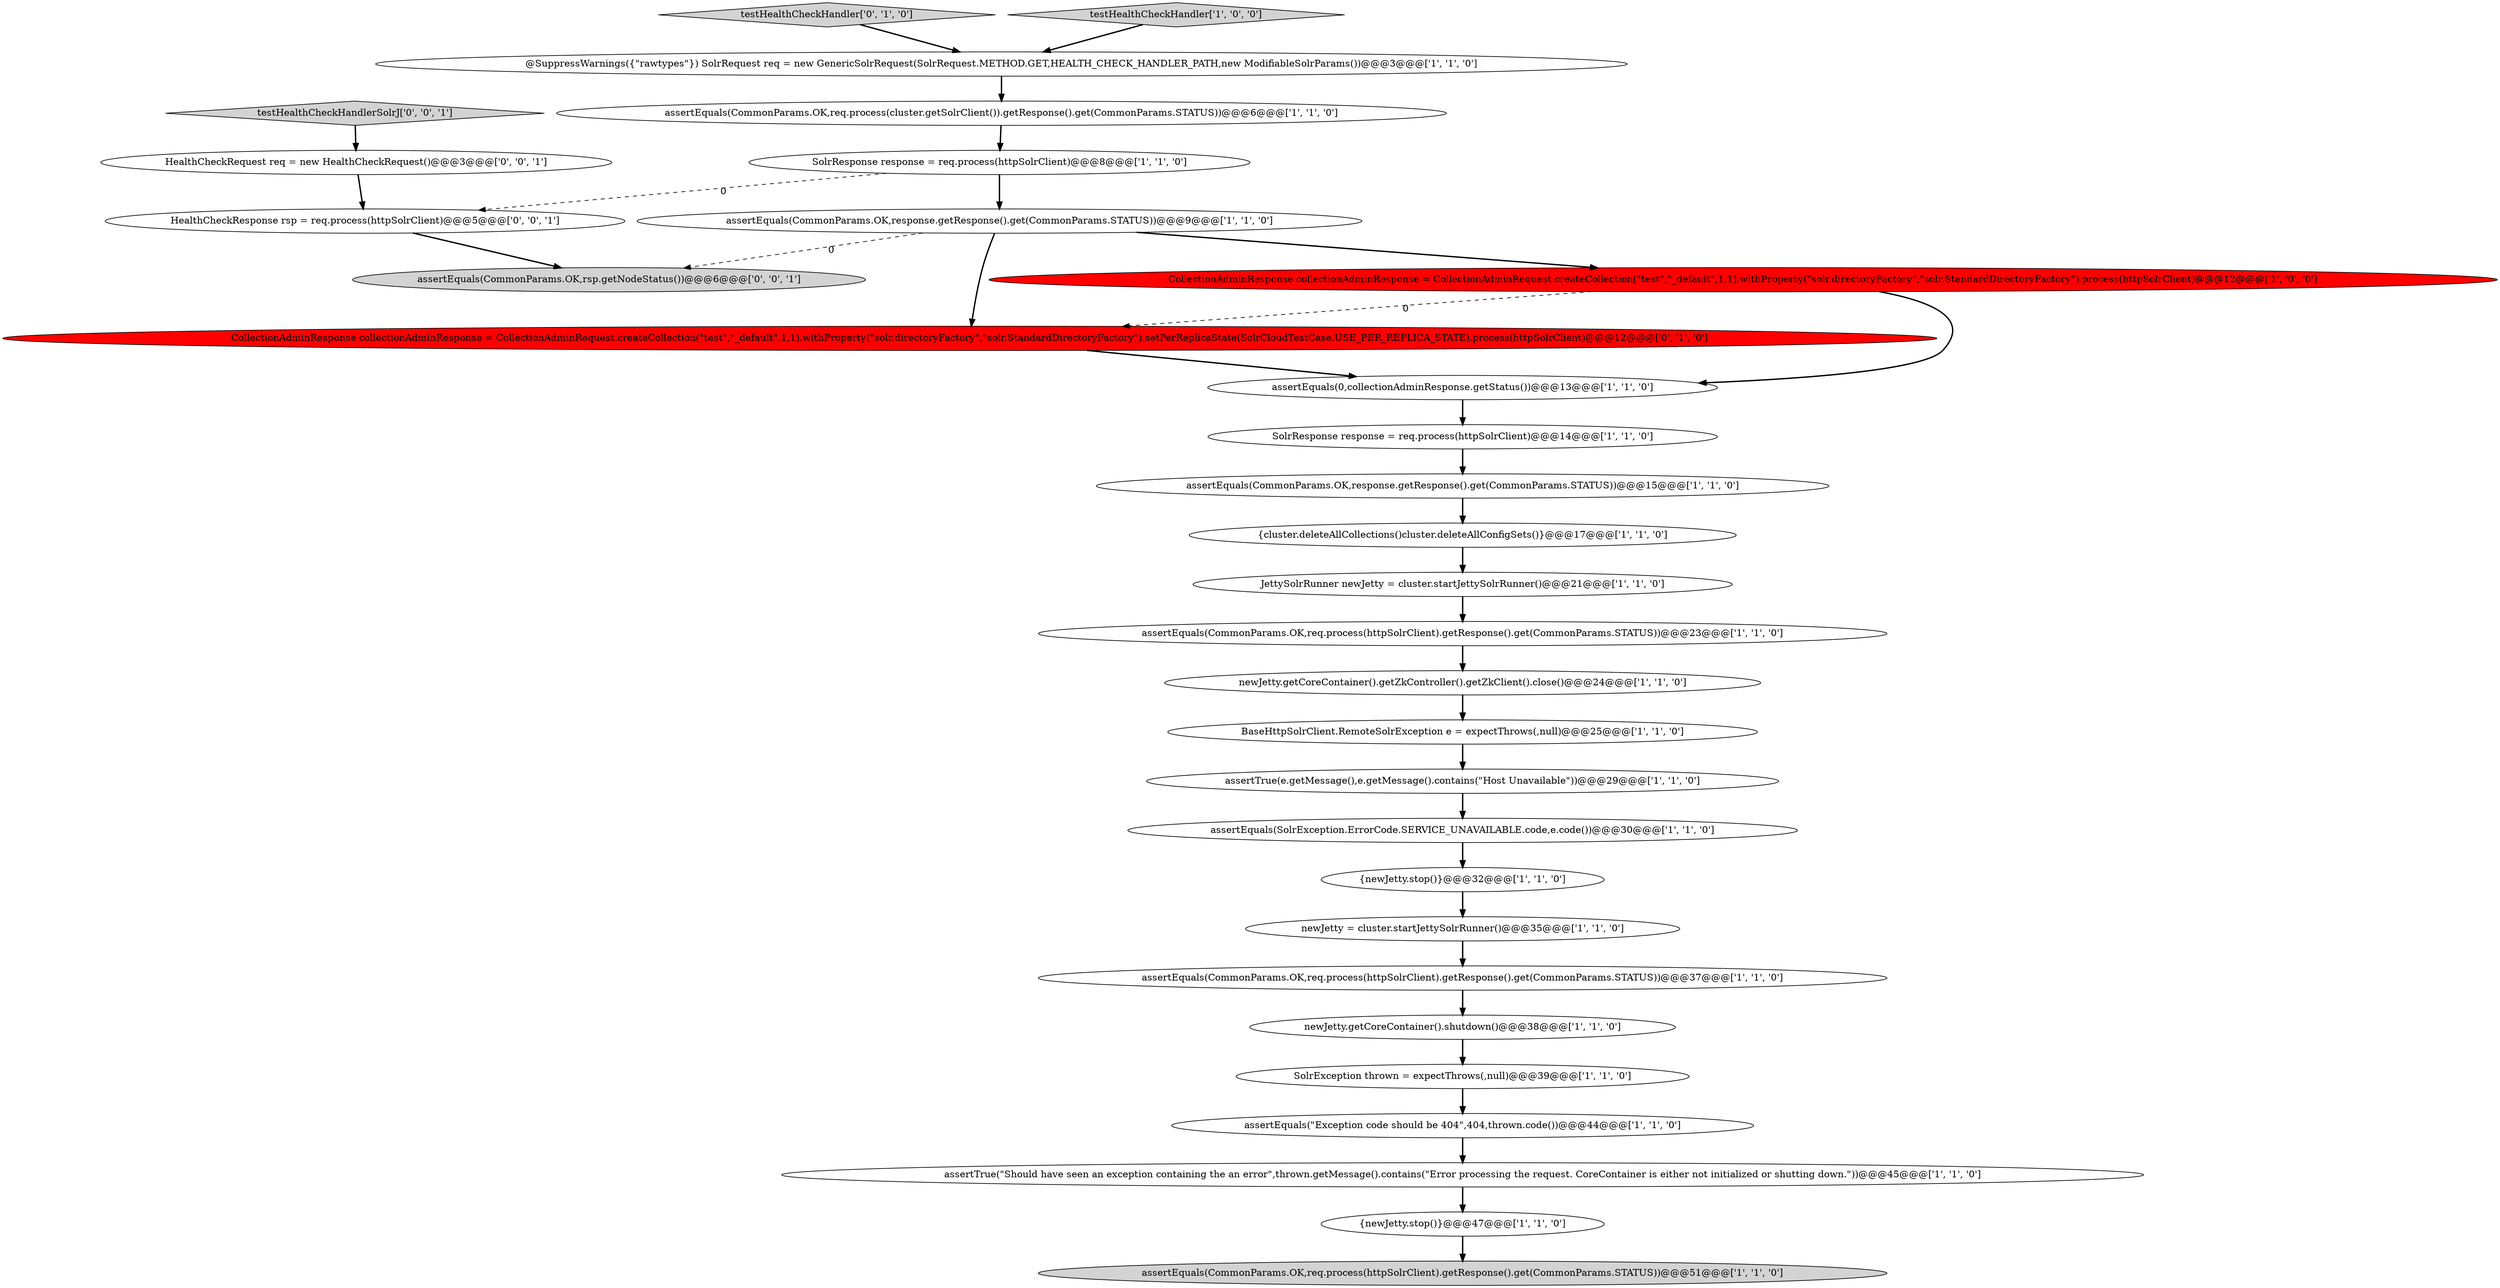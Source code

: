 digraph {
25 [style = filled, label = "CollectionAdminResponse collectionAdminResponse = CollectionAdminRequest.createCollection(\"test\",\"_default\",1,1).withProperty(\"solr.directoryFactory\",\"solr.StandardDirectoryFactory\").setPerReplicaState(SolrCloudTestCase.USE_PER_REPLICA_STATE).process(httpSolrClient)@@@12@@@['0', '1', '0']", fillcolor = red, shape = ellipse image = "AAA1AAABBB2BBB"];
30 [style = filled, label = "assertEquals(CommonParams.OK,rsp.getNodeStatus())@@@6@@@['0', '0', '1']", fillcolor = lightgray, shape = ellipse image = "AAA0AAABBB3BBB"];
16 [style = filled, label = "assertEquals(SolrException.ErrorCode.SERVICE_UNAVAILABLE.code,e.code())@@@30@@@['1', '1', '0']", fillcolor = white, shape = ellipse image = "AAA0AAABBB1BBB"];
28 [style = filled, label = "testHealthCheckHandlerSolrJ['0', '0', '1']", fillcolor = lightgray, shape = diamond image = "AAA0AAABBB3BBB"];
29 [style = filled, label = "HealthCheckRequest req = new HealthCheckRequest()@@@3@@@['0', '0', '1']", fillcolor = white, shape = ellipse image = "AAA0AAABBB3BBB"];
10 [style = filled, label = "assertTrue(e.getMessage(),e.getMessage().contains(\"Host Unavailable\"))@@@29@@@['1', '1', '0']", fillcolor = white, shape = ellipse image = "AAA0AAABBB1BBB"];
24 [style = filled, label = "assertEquals(CommonParams.OK,req.process(httpSolrClient).getResponse().get(CommonParams.STATUS))@@@23@@@['1', '1', '0']", fillcolor = white, shape = ellipse image = "AAA0AAABBB1BBB"];
7 [style = filled, label = "SolrException thrown = expectThrows(,null)@@@39@@@['1', '1', '0']", fillcolor = white, shape = ellipse image = "AAA0AAABBB1BBB"];
21 [style = filled, label = "assertEquals(CommonParams.OK,req.process(httpSolrClient).getResponse().get(CommonParams.STATUS))@@@37@@@['1', '1', '0']", fillcolor = white, shape = ellipse image = "AAA0AAABBB1BBB"];
15 [style = filled, label = "newJetty = cluster.startJettySolrRunner()@@@35@@@['1', '1', '0']", fillcolor = white, shape = ellipse image = "AAA0AAABBB1BBB"];
9 [style = filled, label = "JettySolrRunner newJetty = cluster.startJettySolrRunner()@@@21@@@['1', '1', '0']", fillcolor = white, shape = ellipse image = "AAA0AAABBB1BBB"];
3 [style = filled, label = "assertEquals(\"Exception code should be 404\",404,thrown.code())@@@44@@@['1', '1', '0']", fillcolor = white, shape = ellipse image = "AAA0AAABBB1BBB"];
23 [style = filled, label = "{newJetty.stop()}@@@47@@@['1', '1', '0']", fillcolor = white, shape = ellipse image = "AAA0AAABBB1BBB"];
4 [style = filled, label = "assertEquals(CommonParams.OK,req.process(cluster.getSolrClient()).getResponse().get(CommonParams.STATUS))@@@6@@@['1', '1', '0']", fillcolor = white, shape = ellipse image = "AAA0AAABBB1BBB"];
18 [style = filled, label = "CollectionAdminResponse collectionAdminResponse = CollectionAdminRequest.createCollection(\"test\",\"_default\",1,1).withProperty(\"solr.directoryFactory\",\"solr.StandardDirectoryFactory\").process(httpSolrClient)@@@12@@@['1', '0', '0']", fillcolor = red, shape = ellipse image = "AAA1AAABBB1BBB"];
26 [style = filled, label = "testHealthCheckHandler['0', '1', '0']", fillcolor = lightgray, shape = diamond image = "AAA0AAABBB2BBB"];
19 [style = filled, label = "newJetty.getCoreContainer().getZkController().getZkClient().close()@@@24@@@['1', '1', '0']", fillcolor = white, shape = ellipse image = "AAA0AAABBB1BBB"];
12 [style = filled, label = "SolrResponse response = req.process(httpSolrClient)@@@14@@@['1', '1', '0']", fillcolor = white, shape = ellipse image = "AAA0AAABBB1BBB"];
2 [style = filled, label = "SolrResponse response = req.process(httpSolrClient)@@@8@@@['1', '1', '0']", fillcolor = white, shape = ellipse image = "AAA0AAABBB1BBB"];
20 [style = filled, label = "{newJetty.stop()}@@@32@@@['1', '1', '0']", fillcolor = white, shape = ellipse image = "AAA0AAABBB1BBB"];
8 [style = filled, label = "assertTrue(\"Should have seen an exception containing the an error\",thrown.getMessage().contains(\"Error processing the request. CoreContainer is either not initialized or shutting down.\"))@@@45@@@['1', '1', '0']", fillcolor = white, shape = ellipse image = "AAA0AAABBB1BBB"];
5 [style = filled, label = "@SuppressWarnings({\"rawtypes\"}) SolrRequest req = new GenericSolrRequest(SolrRequest.METHOD.GET,HEALTH_CHECK_HANDLER_PATH,new ModifiableSolrParams())@@@3@@@['1', '1', '0']", fillcolor = white, shape = ellipse image = "AAA0AAABBB1BBB"];
17 [style = filled, label = "BaseHttpSolrClient.RemoteSolrException e = expectThrows(,null)@@@25@@@['1', '1', '0']", fillcolor = white, shape = ellipse image = "AAA0AAABBB1BBB"];
22 [style = filled, label = "assertEquals(0,collectionAdminResponse.getStatus())@@@13@@@['1', '1', '0']", fillcolor = white, shape = ellipse image = "AAA0AAABBB1BBB"];
13 [style = filled, label = "{cluster.deleteAllCollections()cluster.deleteAllConfigSets()}@@@17@@@['1', '1', '0']", fillcolor = white, shape = ellipse image = "AAA0AAABBB1BBB"];
14 [style = filled, label = "newJetty.getCoreContainer().shutdown()@@@38@@@['1', '1', '0']", fillcolor = white, shape = ellipse image = "AAA0AAABBB1BBB"];
0 [style = filled, label = "assertEquals(CommonParams.OK,response.getResponse().get(CommonParams.STATUS))@@@9@@@['1', '1', '0']", fillcolor = white, shape = ellipse image = "AAA0AAABBB1BBB"];
6 [style = filled, label = "assertEquals(CommonParams.OK,req.process(httpSolrClient).getResponse().get(CommonParams.STATUS))@@@51@@@['1', '1', '0']", fillcolor = lightgray, shape = ellipse image = "AAA0AAABBB1BBB"];
27 [style = filled, label = "HealthCheckResponse rsp = req.process(httpSolrClient)@@@5@@@['0', '0', '1']", fillcolor = white, shape = ellipse image = "AAA0AAABBB3BBB"];
11 [style = filled, label = "testHealthCheckHandler['1', '0', '0']", fillcolor = lightgray, shape = diamond image = "AAA0AAABBB1BBB"];
1 [style = filled, label = "assertEquals(CommonParams.OK,response.getResponse().get(CommonParams.STATUS))@@@15@@@['1', '1', '0']", fillcolor = white, shape = ellipse image = "AAA0AAABBB1BBB"];
17->10 [style = bold, label=""];
28->29 [style = bold, label=""];
24->19 [style = bold, label=""];
8->23 [style = bold, label=""];
25->22 [style = bold, label=""];
15->21 [style = bold, label=""];
26->5 [style = bold, label=""];
27->30 [style = bold, label=""];
2->27 [style = dashed, label="0"];
4->2 [style = bold, label=""];
19->17 [style = bold, label=""];
12->1 [style = bold, label=""];
1->13 [style = bold, label=""];
7->3 [style = bold, label=""];
14->7 [style = bold, label=""];
29->27 [style = bold, label=""];
11->5 [style = bold, label=""];
2->0 [style = bold, label=""];
18->22 [style = bold, label=""];
10->16 [style = bold, label=""];
0->25 [style = bold, label=""];
22->12 [style = bold, label=""];
3->8 [style = bold, label=""];
23->6 [style = bold, label=""];
5->4 [style = bold, label=""];
0->30 [style = dashed, label="0"];
0->18 [style = bold, label=""];
13->9 [style = bold, label=""];
16->20 [style = bold, label=""];
20->15 [style = bold, label=""];
9->24 [style = bold, label=""];
18->25 [style = dashed, label="0"];
21->14 [style = bold, label=""];
}

